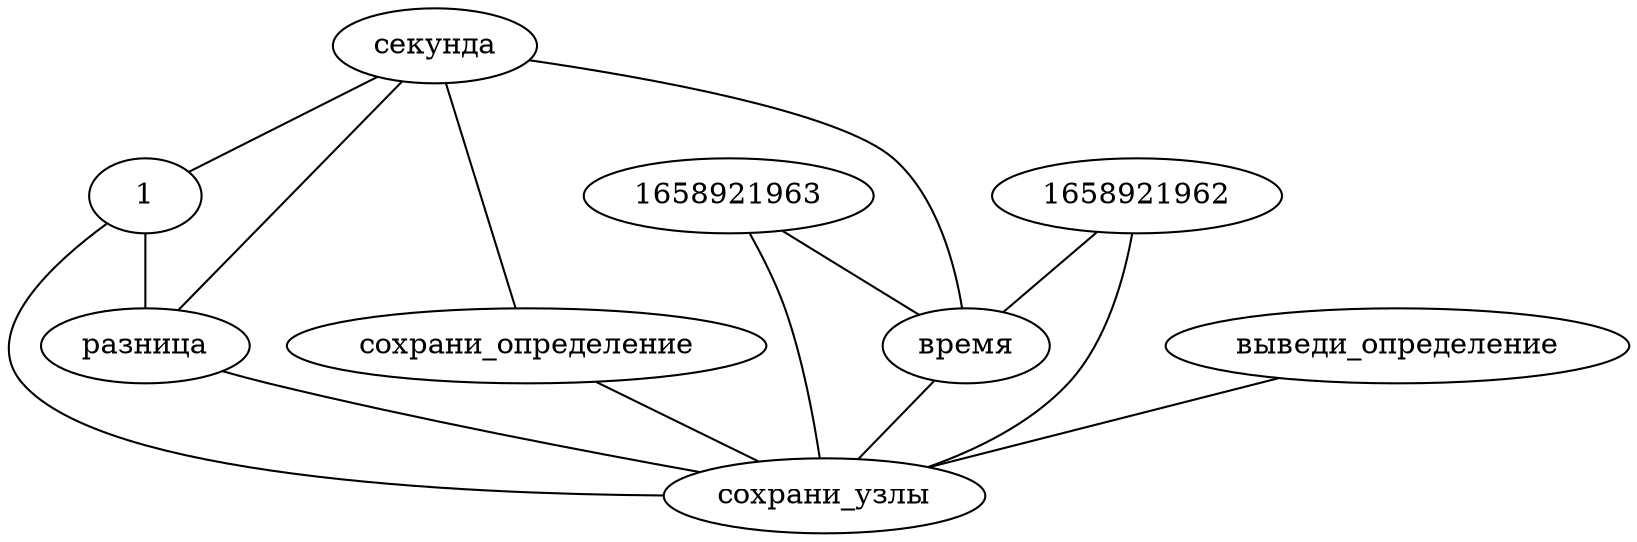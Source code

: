 strict graph G {
разница -- сохрани_узлы
секунда -- сохрани_определение
секунда -- 1
секунда -- разница
секунда -- время
сохрани_определение -- сохрани_узлы
1658921963 -- сохрани_узлы
1658921963 -- время
1658921962 -- сохрани_узлы
1658921962 -- время
время -- сохрани_узлы
время -- 1658921962
выведи_определение -- сохрани_узлы
1 -- сохрани_узлы
1 -- разница
}

